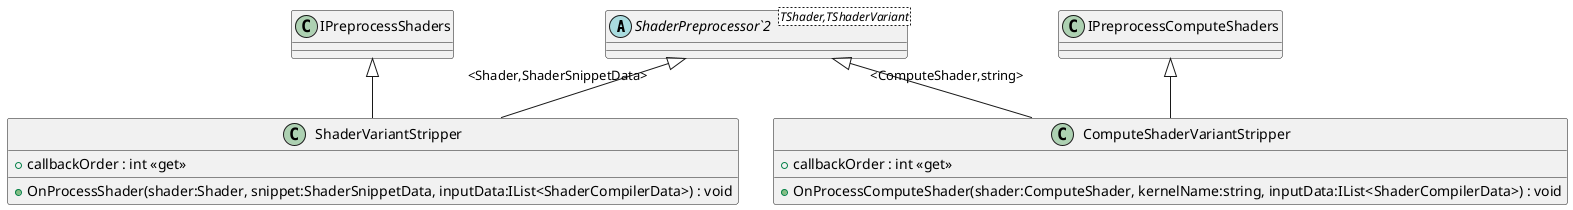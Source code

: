 @startuml
abstract class "ShaderPreprocessor`2"<TShader,TShaderVariant> {
}
class ShaderVariantStripper {
    + callbackOrder : int <<get>>
    + OnProcessShader(shader:Shader, snippet:ShaderSnippetData, inputData:IList<ShaderCompilerData>) : void
}
class ComputeShaderVariantStripper {
    + callbackOrder : int <<get>>
    + OnProcessComputeShader(shader:ComputeShader, kernelName:string, inputData:IList<ShaderCompilerData>) : void
}
"ShaderPreprocessor`2" "<Shader,ShaderSnippetData>" <|-- ShaderVariantStripper
IPreprocessShaders <|-- ShaderVariantStripper
"ShaderPreprocessor`2" "<ComputeShader,string>" <|-- ComputeShaderVariantStripper
IPreprocessComputeShaders <|-- ComputeShaderVariantStripper
@enduml
